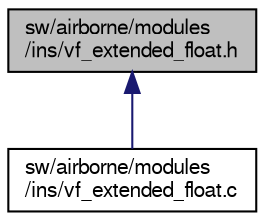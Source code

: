 digraph "sw/airborne/modules/ins/vf_extended_float.h"
{
  edge [fontname="FreeSans",fontsize="10",labelfontname="FreeSans",labelfontsize="10"];
  node [fontname="FreeSans",fontsize="10",shape=record];
  Node1 [label="sw/airborne/modules\l/ins/vf_extended_float.h",height=0.2,width=0.4,color="black", fillcolor="grey75", style="filled", fontcolor="black"];
  Node1 -> Node2 [dir="back",color="midnightblue",fontsize="10",style="solid",fontname="FreeSans"];
  Node2 [label="sw/airborne/modules\l/ins/vf_extended_float.c",height=0.2,width=0.4,color="black", fillcolor="white", style="filled",URL="$vf__extended__float_8c.html",tooltip="Extended vertical filter (in float). "];
}
